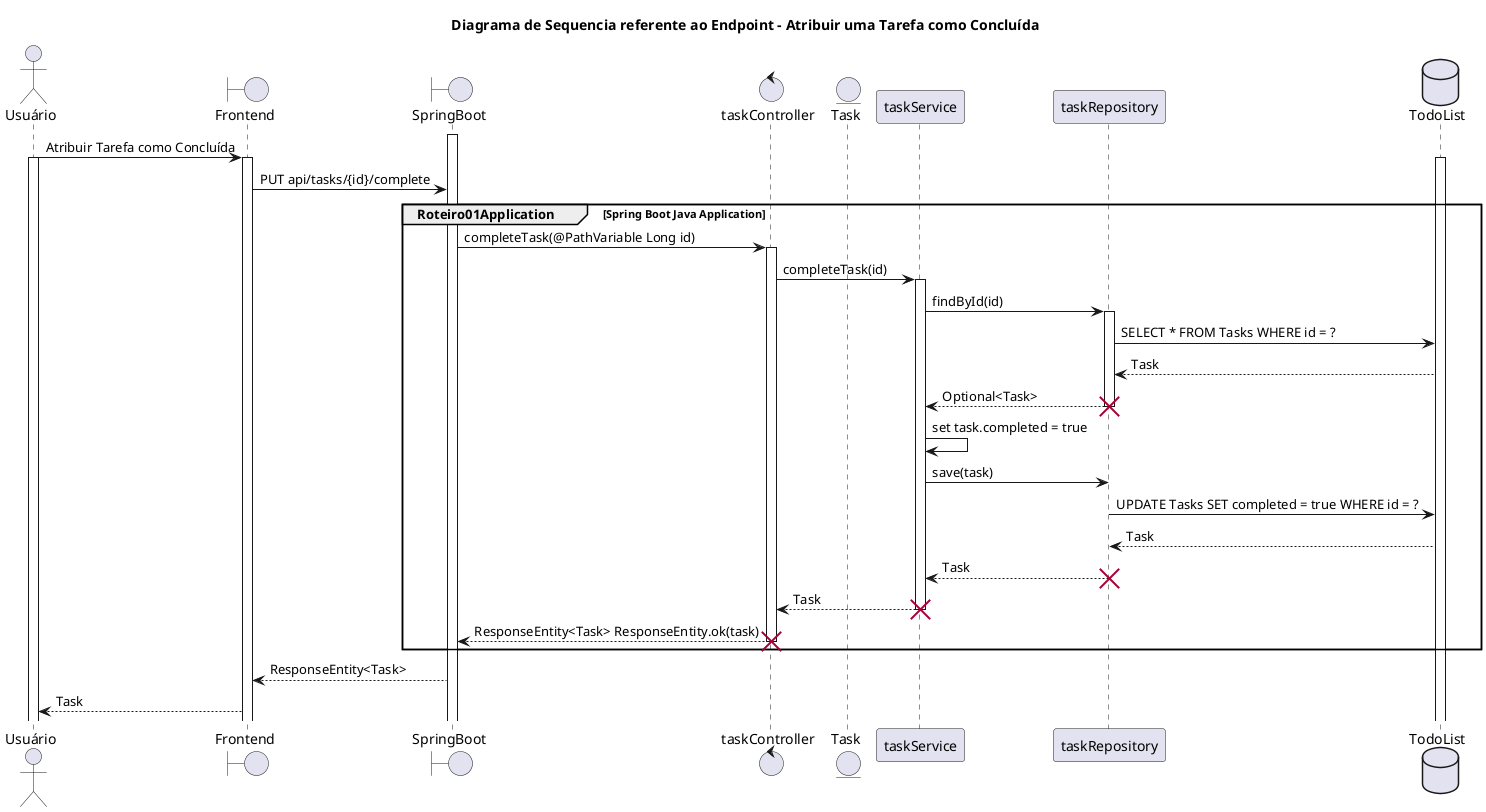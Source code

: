 @startuml
title Diagrama de Sequencia referente ao Endpoint - Atribuir uma Tarefa como Concluída
actor Usuário
Boundary Frontend
Boundary SpringBoot
Control taskController
Entity Task
Participant taskService
Participant taskRepository
Database TodoList
activate SpringBoot
Usuário -> Frontend: Atribuir Tarefa como Concluída
activate Usuário
activate Frontend
activate TodoList
Frontend -> SpringBoot: PUT api/tasks/{id}/complete
group Roteiro01Application [Spring Boot Java Application]
SpringBoot -> taskController: completeTask(@PathVariable Long id)
activate taskController
taskController -> taskService: completeTask(id)
activate taskService
taskService -> taskRepository: findById(id)
activate taskRepository
taskRepository -> TodoList: SELECT * FROM Tasks WHERE id = ?
TodoList --> taskRepository: Task
taskRepository --> taskService: Optional<Task>
destroy taskRepository
taskService -> taskService: set task.completed = true
taskService -> taskRepository: save(task)
taskRepository -> TodoList: UPDATE Tasks SET completed = true WHERE id = ?
TodoList --> taskRepository: Task
taskRepository --> taskService: Task
destroy taskRepository
taskService --> taskController: Task
destroy taskService
taskController --> SpringBoot: ResponseEntity<Task> ResponseEntity.ok(task)
destroy taskController
end
SpringBoot --> Frontend: ResponseEntity<Task>
Frontend --> Usuário: Task
@enduml
